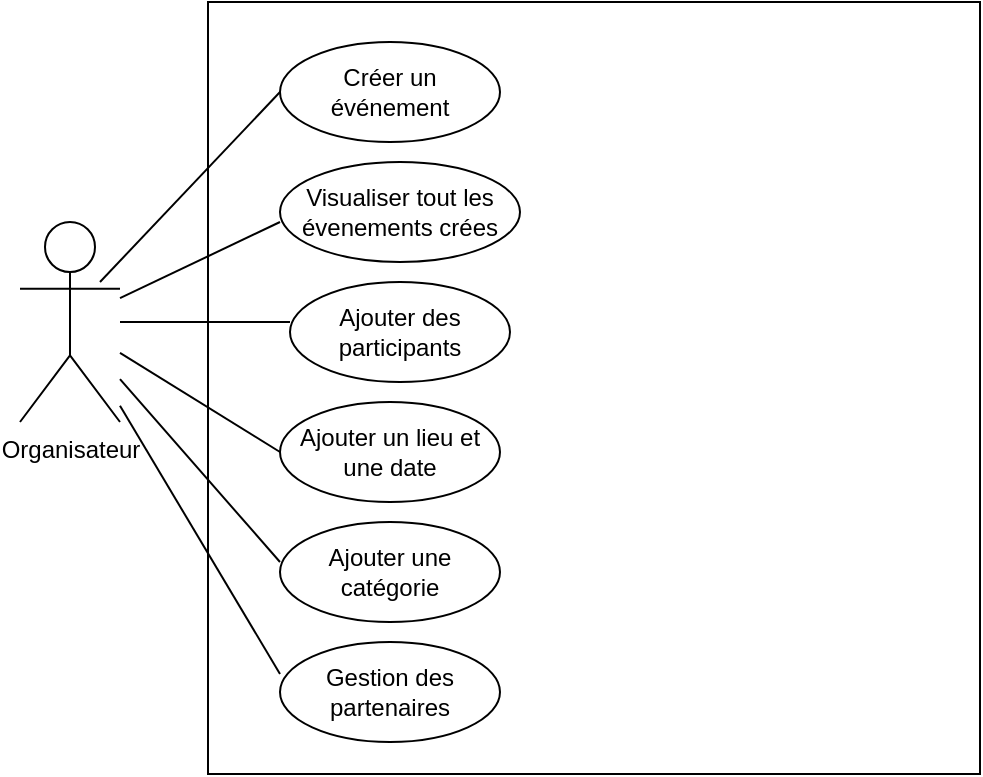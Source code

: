 <mxfile version="24.3.1" type="github">
  <diagram name="Page-1" id="lcPY9blQmOie27JDpAWG">
    <mxGraphModel dx="1434" dy="692" grid="1" gridSize="10" guides="1" tooltips="1" connect="1" arrows="1" fold="1" page="1" pageScale="1" pageWidth="827" pageHeight="1169" math="0" shadow="0">
      <root>
        <mxCell id="0" />
        <mxCell id="1" parent="0" />
        <mxCell id="WF3yuQVO9BQaIFUgOyt4-1" value="" style="whiteSpace=wrap;html=1;aspect=fixed;" parent="1" vertex="1">
          <mxGeometry x="284" y="170" width="386" height="386" as="geometry" />
        </mxCell>
        <mxCell id="13y57F0gCtI-JH2VbQ-N-1" value="Organisateur" style="shape=umlActor;verticalLabelPosition=bottom;verticalAlign=top;html=1;outlineConnect=0;" vertex="1" parent="1">
          <mxGeometry x="190" y="280" width="50" height="100" as="geometry" />
        </mxCell>
        <mxCell id="13y57F0gCtI-JH2VbQ-N-4" value="Créer un événement" style="ellipse;whiteSpace=wrap;html=1;" vertex="1" parent="1">
          <mxGeometry x="320" y="190" width="110" height="50" as="geometry" />
        </mxCell>
        <mxCell id="13y57F0gCtI-JH2VbQ-N-5" value="&lt;div align=&quot;center&quot;&gt;Visualiser tout les évenements crées&lt;/div&gt;" style="ellipse;whiteSpace=wrap;html=1;align=center;" vertex="1" parent="1">
          <mxGeometry x="320" y="250" width="120" height="50" as="geometry" />
        </mxCell>
        <mxCell id="13y57F0gCtI-JH2VbQ-N-6" value="Ajouter des participants" style="ellipse;whiteSpace=wrap;html=1;" vertex="1" parent="1">
          <mxGeometry x="325" y="310" width="110" height="50" as="geometry" />
        </mxCell>
        <mxCell id="13y57F0gCtI-JH2VbQ-N-7" value="Ajouter un lieu et une date" style="ellipse;whiteSpace=wrap;html=1;" vertex="1" parent="1">
          <mxGeometry x="320" y="370" width="110" height="50" as="geometry" />
        </mxCell>
        <mxCell id="13y57F0gCtI-JH2VbQ-N-8" value="Ajouter une catégorie" style="ellipse;whiteSpace=wrap;html=1;" vertex="1" parent="1">
          <mxGeometry x="320" y="430" width="110" height="50" as="geometry" />
        </mxCell>
        <mxCell id="13y57F0gCtI-JH2VbQ-N-9" value="Gestion des partenaires" style="ellipse;whiteSpace=wrap;html=1;" vertex="1" parent="1">
          <mxGeometry x="320" y="490" width="110" height="50" as="geometry" />
        </mxCell>
        <mxCell id="13y57F0gCtI-JH2VbQ-N-14" value="" style="endArrow=none;html=1;rounded=0;entryX=0;entryY=0.5;entryDx=0;entryDy=0;" edge="1" parent="1" target="13y57F0gCtI-JH2VbQ-N-4">
          <mxGeometry width="50" height="50" relative="1" as="geometry">
            <mxPoint x="230" y="310" as="sourcePoint" />
            <mxPoint x="280" y="260" as="targetPoint" />
          </mxGeometry>
        </mxCell>
        <mxCell id="13y57F0gCtI-JH2VbQ-N-15" value="" style="endArrow=none;html=1;rounded=0;" edge="1" parent="1" source="13y57F0gCtI-JH2VbQ-N-1">
          <mxGeometry width="50" height="50" relative="1" as="geometry">
            <mxPoint x="270" y="330" as="sourcePoint" />
            <mxPoint x="320" y="280" as="targetPoint" />
          </mxGeometry>
        </mxCell>
        <mxCell id="13y57F0gCtI-JH2VbQ-N-16" value="" style="endArrow=none;html=1;rounded=0;" edge="1" parent="1" source="13y57F0gCtI-JH2VbQ-N-1">
          <mxGeometry width="50" height="50" relative="1" as="geometry">
            <mxPoint x="275" y="380" as="sourcePoint" />
            <mxPoint x="325" y="330" as="targetPoint" />
          </mxGeometry>
        </mxCell>
        <mxCell id="13y57F0gCtI-JH2VbQ-N-17" value="" style="endArrow=none;html=1;rounded=0;entryX=0;entryY=0.5;entryDx=0;entryDy=0;" edge="1" parent="1" source="13y57F0gCtI-JH2VbQ-N-1" target="13y57F0gCtI-JH2VbQ-N-7">
          <mxGeometry width="50" height="50" relative="1" as="geometry">
            <mxPoint x="260" y="390" as="sourcePoint" />
            <mxPoint x="310" y="340" as="targetPoint" />
          </mxGeometry>
        </mxCell>
        <mxCell id="13y57F0gCtI-JH2VbQ-N-18" value="" style="endArrow=none;html=1;rounded=0;" edge="1" parent="1" source="13y57F0gCtI-JH2VbQ-N-1">
          <mxGeometry width="50" height="50" relative="1" as="geometry">
            <mxPoint x="270" y="500" as="sourcePoint" />
            <mxPoint x="320" y="450" as="targetPoint" />
          </mxGeometry>
        </mxCell>
        <mxCell id="13y57F0gCtI-JH2VbQ-N-19" value="" style="endArrow=none;html=1;rounded=0;" edge="1" parent="1" source="13y57F0gCtI-JH2VbQ-N-1">
          <mxGeometry width="50" height="50" relative="1" as="geometry">
            <mxPoint x="220" y="460" as="sourcePoint" />
            <mxPoint x="320" y="506" as="targetPoint" />
          </mxGeometry>
        </mxCell>
      </root>
    </mxGraphModel>
  </diagram>
</mxfile>
